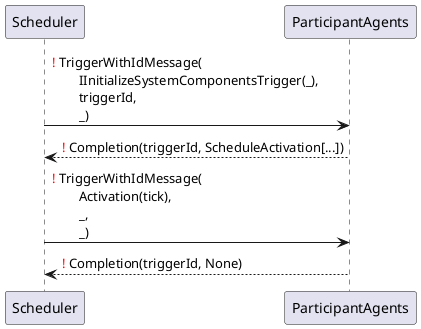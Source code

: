 @startuml
Scheduler -> ParticipantAgents: <font color=red>!</font> TriggerWithIdMessage(\n\tIInitializeSystemComponentsTrigger(_),\n\ttriggerId,\n\t_)
ParticipantAgents --> Scheduler: <font color=red>!</font> Completion(triggerId, ScheduleActivation[...])
Scheduler -> ParticipantAgents: <font color=red>!</font> TriggerWithIdMessage(\n\tActivation(tick),\n\t_,\n\t_)
ParticipantAgents --> Scheduler: <font color=red>!</font> Completion(triggerId, None)
@enduml
